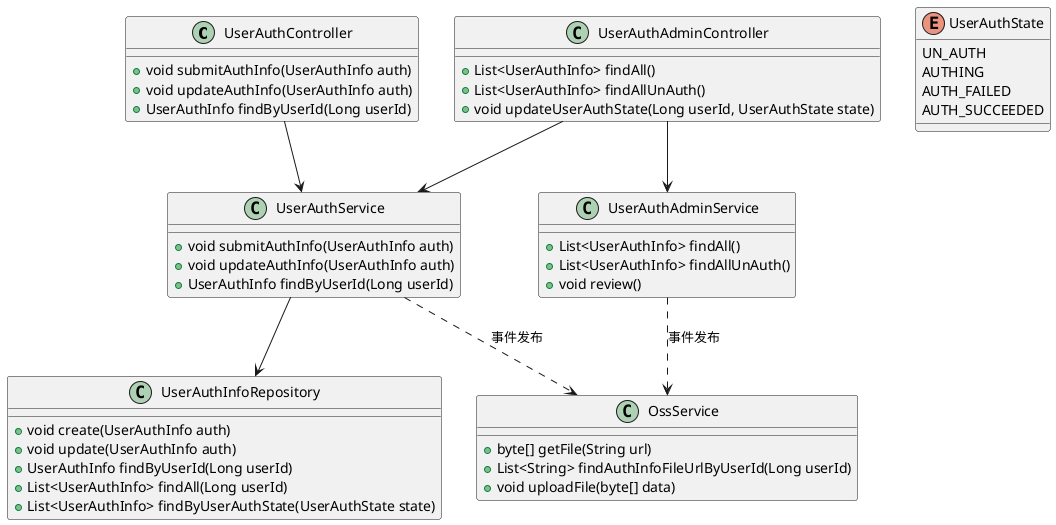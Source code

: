 @startuml
class UserAuthController {
    + void submitAuthInfo(UserAuthInfo auth)
    + void updateAuthInfo(UserAuthInfo auth)
    + UserAuthInfo findByUserId(Long userId)
}
class UserAuthAdminController {
    + List<UserAuthInfo> findAll()
    + List<UserAuthInfo> findAllUnAuth()
    + void updateUserAuthState(Long userId, UserAuthState state)
}
class UserAuthService {
    + void submitAuthInfo(UserAuthInfo auth)
    + void updateAuthInfo(UserAuthInfo auth)
    + UserAuthInfo findByUserId(Long userId)
}
class UserAuthAdminService {
    + List<UserAuthInfo> findAll()
    + List<UserAuthInfo> findAllUnAuth()
    + void review()
}
class UserAuthInfoRepository {
    + void create(UserAuthInfo auth)
    + void update(UserAuthInfo auth)
    + UserAuthInfo findByUserId(Long userId)
    + List<UserAuthInfo> findAll(Long userId)
    + List<UserAuthInfo> findByUserAuthState(UserAuthState state)
}
class OssService {
    + byte[] getFile(String url)
    + List<String> findAuthInfoFileUrlByUserId(Long userId)
    + void uploadFile(byte[] data)
}

enum UserAuthState {
    UN_AUTH
    AUTHING
    AUTH_FAILED
    AUTH_SUCCEEDED
}

UserAuthAdminController --> UserAuthService
UserAuthAdminController --> UserAuthAdminService
UserAuthController --> UserAuthService
UserAuthService --> UserAuthInfoRepository
UserAuthService ..> OssService : 事件发布
UserAuthAdminService ..> OssService : 事件发布


@enduml